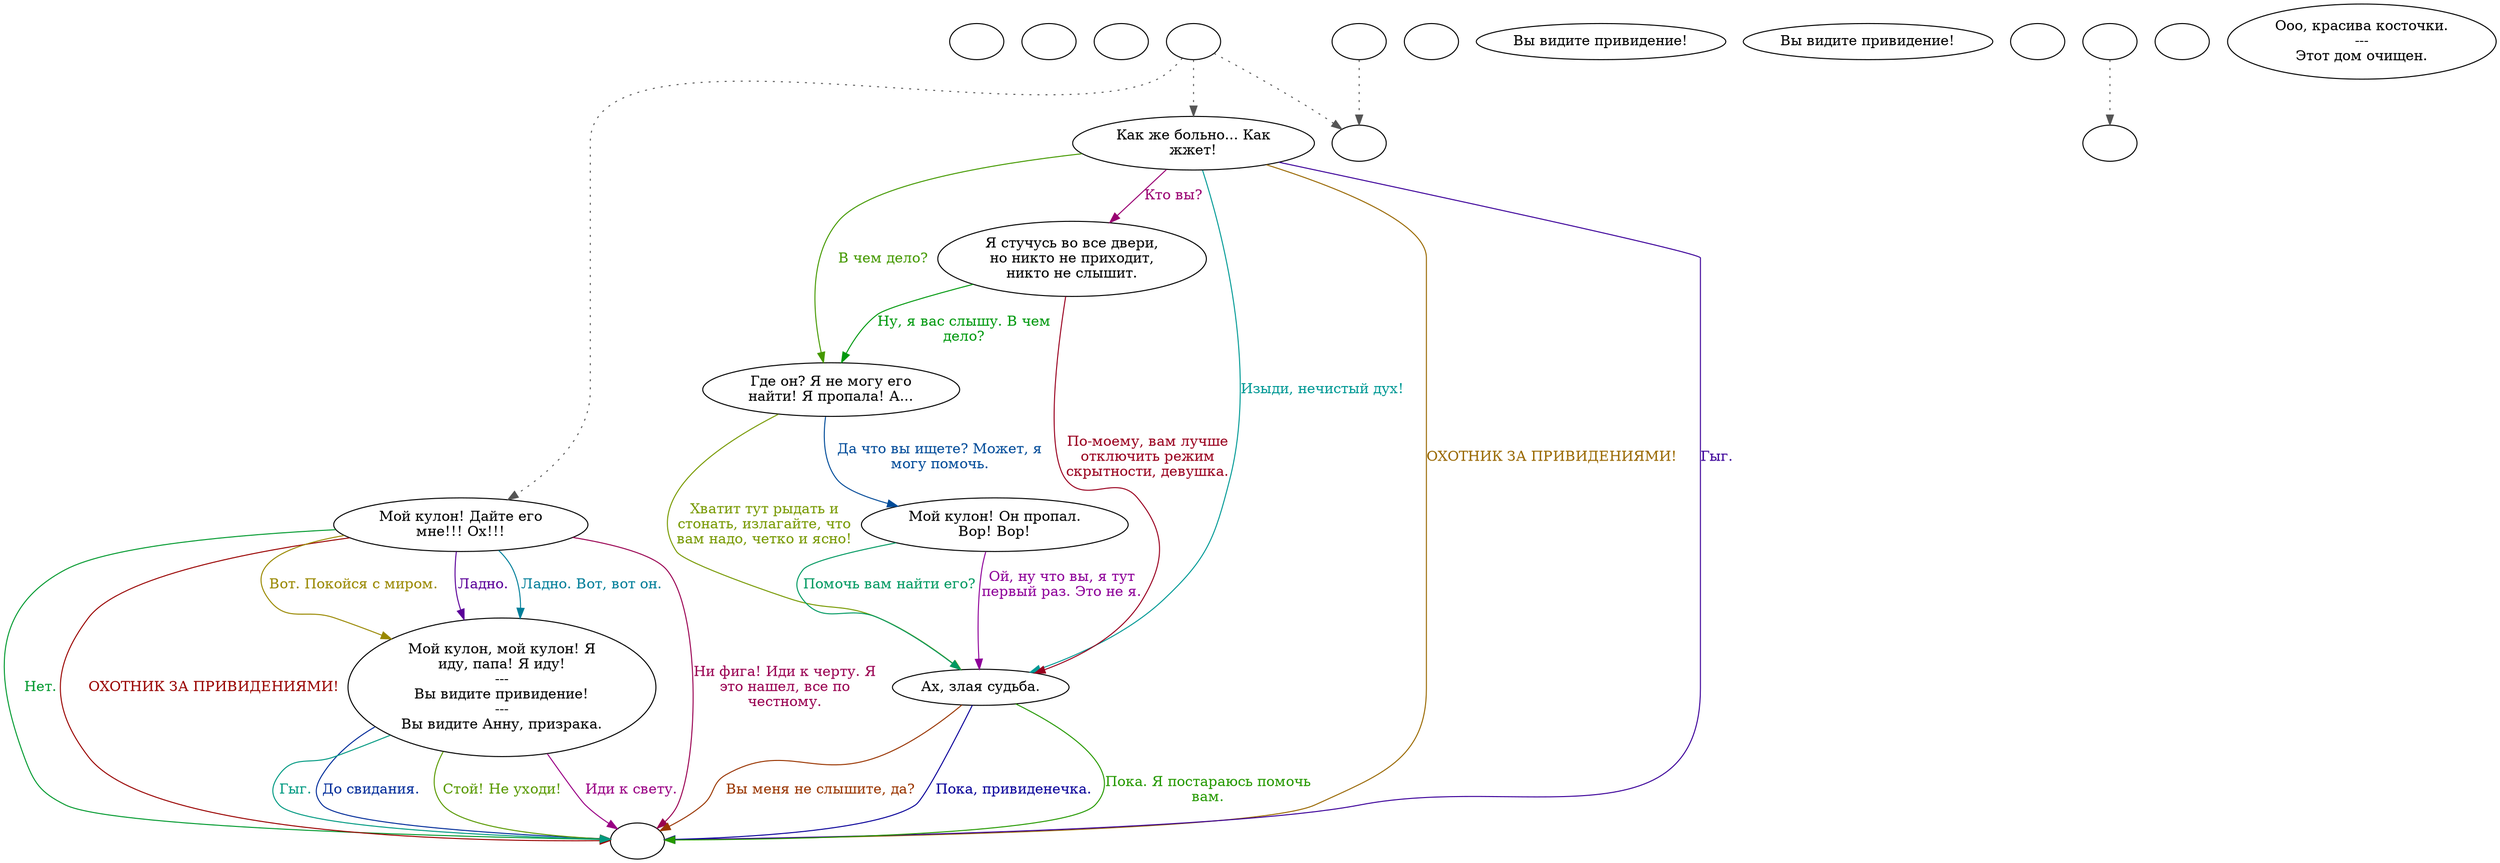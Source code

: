 digraph dcAnna {
  "start" [style=filled       fillcolor="#FFFFFF"       color="#000000"]
  "start" [label=""]
  "critter_p_proc" [style=filled       fillcolor="#FFFFFF"       color="#000000"]
  "critter_p_proc" [label=""]
  "pickup_p_proc" [style=filled       fillcolor="#FFFFFF"       color="#000000"]
  "pickup_p_proc" [label=""]
  "talk_p_proc" [style=filled       fillcolor="#FFFFFF"       color="#000000"]
  "talk_p_proc" -> "Node008" [style=dotted color="#555555"]
  "talk_p_proc" -> "Node006" [style=dotted color="#555555"]
  "talk_p_proc" -> "Node001" [style=dotted color="#555555"]
  "talk_p_proc" [label=""]
  "destroy_p_proc" [style=filled       fillcolor="#FFFFFF"       color="#000000"]
  "destroy_p_proc" [label=""]
  "look_at_p_proc" [style=filled       fillcolor="#FFFFFF"       color="#000000"]
  "look_at_p_proc" [label="Вы видите привидение!"]
  "description_p_proc" [style=filled       fillcolor="#FFFFFF"       color="#000000"]
  "description_p_proc" [label="Вы видите привидение!"]
  "use_skill_on_p_proc" [style=filled       fillcolor="#FFFFFF"       color="#000000"]
  "use_skill_on_p_proc" [label=""]
  "damage_p_proc" [style=filled       fillcolor="#FFFFFF"       color="#000000"]
  "damage_p_proc" -> "Node998" [style=dotted color="#555555"]
  "damage_p_proc" [label=""]
  "map_enter_p_proc" [style=filled       fillcolor="#FFFFFF"       color="#000000"]
  "map_enter_p_proc" [label=""]
  "map_update_p_proc" [style=filled       fillcolor="#FFFFFF"       color="#000000"]
  "map_update_p_proc" [label="Ооо, красива косточки.\n---\nЭтот дом очищен."]
  "Node001" [style=filled       fillcolor="#FFFFFF"       color="#000000"]
  "Node001" [label="Как же больно... Как\nжжет!"]
  "Node001" -> "Node003" [label="В чем дело?" color="#449900" fontcolor="#449900"]
  "Node001" -> "Node002" [label="Кто вы?" color="#990071" fontcolor="#990071"]
  "Node001" -> "Node005" [label="Изыди, нечистый дух!" color="#009995" fontcolor="#009995"]
  "Node001" -> "Node999" [label="ОХОТНИК ЗА ПРИВИДЕНИЯМИ!" color="#996800" fontcolor="#996800"]
  "Node001" -> "Node999" [label="Гыг." color="#3B0099" fontcolor="#3B0099"]
  "Node002" [style=filled       fillcolor="#FFFFFF"       color="#000000"]
  "Node002" [label="Я стучусь во все двери,\nно никто не приходит,\nникто не слышит."]
  "Node002" -> "Node003" [label="Ну, я вас слышу. В чем\nдело?" color="#00990F" fontcolor="#00990F"]
  "Node002" -> "Node005" [label="По-моему, вам лучше\nотключить режим\nскрытности, девушка." color="#99001E" fontcolor="#99001E"]
  "Node003" [style=filled       fillcolor="#FFFFFF"       color="#000000"]
  "Node003" [label="Где он? Я не могу его\nнайти! Я пропала! А..."]
  "Node003" -> "Node004" [label="Да что вы ищете? Может, я\nмогу помочь." color="#004B99" fontcolor="#004B99"]
  "Node003" -> "Node005" [label="Хватит тут рыдать и\nстонать, излагайте, что\nвам надо, четко и ясно!" color="#779900" fontcolor="#779900"]
  "Node004" [style=filled       fillcolor="#FFFFFF"       color="#000000"]
  "Node004" [label="Мой кулон! Он пропал.\nВор! Вор!"]
  "Node004" -> "Node005" [label="Ой, ну что вы, я тут\nпервый раз. Это не я." color="#8E0099" fontcolor="#8E0099"]
  "Node004" -> "Node005" [label="Помочь вам найти его?" color="#009961" fontcolor="#009961"]
  "Node005" [style=filled       fillcolor="#FFFFFF"       color="#000000"]
  "Node005" [label="Ах, злая судьба."]
  "Node005" -> "Node999" [label="Вы меня не слышите, да?" color="#993500" fontcolor="#993500"]
  "Node005" -> "Node999" [label="Пока, привиденечка." color="#080099" fontcolor="#080099"]
  "Node005" -> "Node999" [label="Пока. Я постараюсь помочь\nвам." color="#259900" fontcolor="#259900"]
  "Node006" [style=filled       fillcolor="#FFFFFF"       color="#000000"]
  "Node006" [label="Мой кулон! Дайте его\nмне!!! Ох!!!"]
  "Node006" -> "Node999" [label="Ни фига! Иди к черту. Я\nэто нашел, все по\nчестному." color="#990051" fontcolor="#990051"]
  "Node006" -> "Node007" [label="Ладно. Вот, вот он." color="#007E99" fontcolor="#007E99"]
  "Node006" -> "Node007" [label="Вот. Покойся с миром." color="#998800" fontcolor="#998800"]
  "Node006" -> "Node007" [label="Ладно." color="#5B0099" fontcolor="#5B0099"]
  "Node006" -> "Node999" [label="Нет." color="#00992E" fontcolor="#00992E"]
  "Node006" -> "Node999" [label="ОХОТНИК ЗА ПРИВИДЕНИЯМИ!" color="#990200" fontcolor="#990200"]
  "Node007" [style=filled       fillcolor="#FFFFFF"       color="#000000"]
  "Node007" [label="Мой кулон, мой кулон! Я\nиду, папа! Я иду!\n---\nВы видите привидение!\n---\nВы видите Анну, призрака."]
  "Node007" -> "Node999" [label="До свидания." color="#002B99" fontcolor="#002B99"]
  "Node007" -> "Node999" [label="Стой! Не уходи!" color="#589900" fontcolor="#589900"]
  "Node007" -> "Node999" [label="Иди к свету." color="#990084" fontcolor="#990084"]
  "Node007" -> "Node999" [label="Гыг." color="#009981" fontcolor="#009981"]
  "Node008" [style=filled       fillcolor="#FFFFFF"       color="#000000"]
  "Node008" [label=""]
  "Node998" [style=filled       fillcolor="#FFFFFF"       color="#000000"]
  "Node998" [label=""]
  "timed_event_p_proc" [style=filled       fillcolor="#FFFFFF"       color="#000000"]
  "timed_event_p_proc" -> "Node008" [style=dotted color="#555555"]
  "timed_event_p_proc" [label=""]
  "Node999" [style=filled       fillcolor="#FFFFFF"       color="#000000"]
  "Node999" [label=""]
}